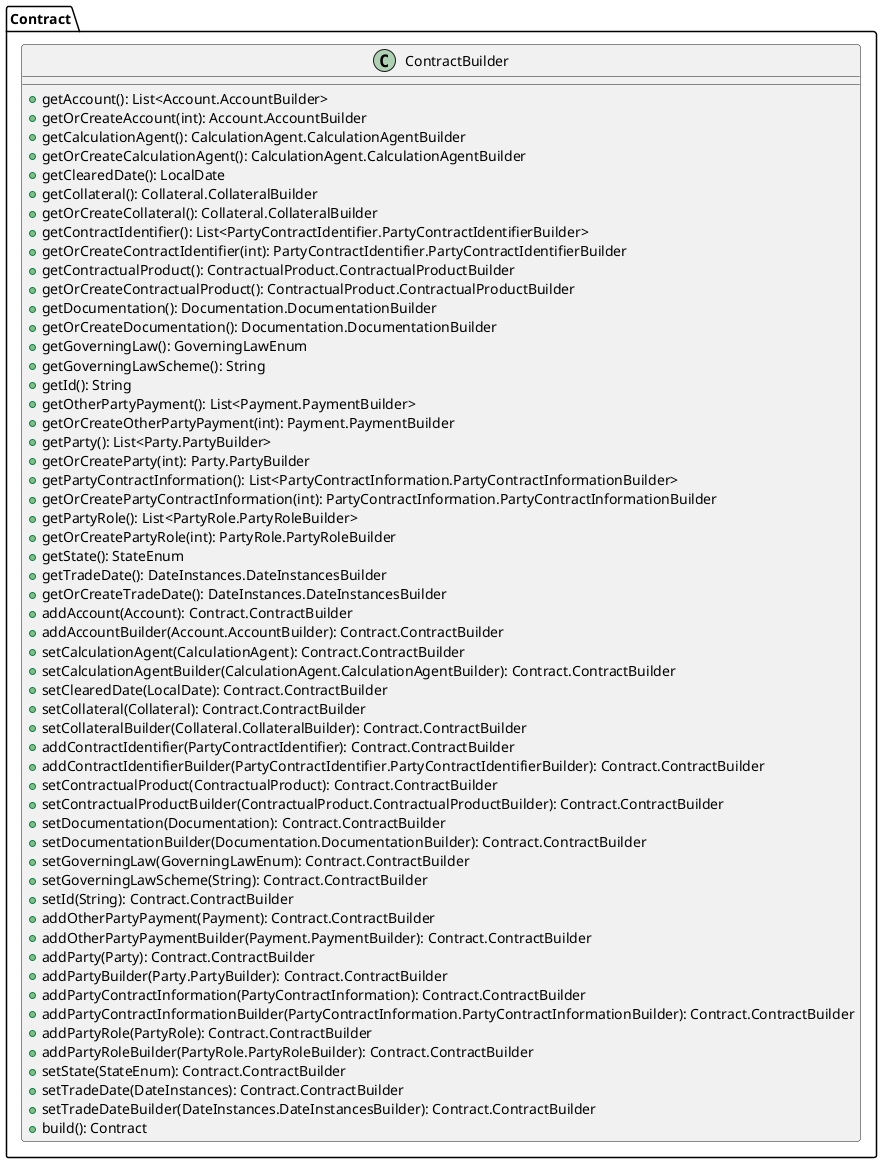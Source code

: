 @startuml

    class Contract.ContractBuilder [[Contract.ContractBuilder.html]] {
        +getAccount(): List<Account.AccountBuilder>
        +getOrCreateAccount(int): Account.AccountBuilder
        +getCalculationAgent(): CalculationAgent.CalculationAgentBuilder
        +getOrCreateCalculationAgent(): CalculationAgent.CalculationAgentBuilder
        +getClearedDate(): LocalDate
        +getCollateral(): Collateral.CollateralBuilder
        +getOrCreateCollateral(): Collateral.CollateralBuilder
        +getContractIdentifier(): List<PartyContractIdentifier.PartyContractIdentifierBuilder>
        +getOrCreateContractIdentifier(int): PartyContractIdentifier.PartyContractIdentifierBuilder
        +getContractualProduct(): ContractualProduct.ContractualProductBuilder
        +getOrCreateContractualProduct(): ContractualProduct.ContractualProductBuilder
        +getDocumentation(): Documentation.DocumentationBuilder
        +getOrCreateDocumentation(): Documentation.DocumentationBuilder
        +getGoverningLaw(): GoverningLawEnum
        +getGoverningLawScheme(): String
        +getId(): String
        +getOtherPartyPayment(): List<Payment.PaymentBuilder>
        +getOrCreateOtherPartyPayment(int): Payment.PaymentBuilder
        +getParty(): List<Party.PartyBuilder>
        +getOrCreateParty(int): Party.PartyBuilder
        +getPartyContractInformation(): List<PartyContractInformation.PartyContractInformationBuilder>
        +getOrCreatePartyContractInformation(int): PartyContractInformation.PartyContractInformationBuilder
        +getPartyRole(): List<PartyRole.PartyRoleBuilder>
        +getOrCreatePartyRole(int): PartyRole.PartyRoleBuilder
        +getState(): StateEnum
        +getTradeDate(): DateInstances.DateInstancesBuilder
        +getOrCreateTradeDate(): DateInstances.DateInstancesBuilder
        +addAccount(Account): Contract.ContractBuilder
        +addAccountBuilder(Account.AccountBuilder): Contract.ContractBuilder
        +setCalculationAgent(CalculationAgent): Contract.ContractBuilder
        +setCalculationAgentBuilder(CalculationAgent.CalculationAgentBuilder): Contract.ContractBuilder
        +setClearedDate(LocalDate): Contract.ContractBuilder
        +setCollateral(Collateral): Contract.ContractBuilder
        +setCollateralBuilder(Collateral.CollateralBuilder): Contract.ContractBuilder
        +addContractIdentifier(PartyContractIdentifier): Contract.ContractBuilder
        +addContractIdentifierBuilder(PartyContractIdentifier.PartyContractIdentifierBuilder): Contract.ContractBuilder
        +setContractualProduct(ContractualProduct): Contract.ContractBuilder
        +setContractualProductBuilder(ContractualProduct.ContractualProductBuilder): Contract.ContractBuilder
        +setDocumentation(Documentation): Contract.ContractBuilder
        +setDocumentationBuilder(Documentation.DocumentationBuilder): Contract.ContractBuilder
        +setGoverningLaw(GoverningLawEnum): Contract.ContractBuilder
        +setGoverningLawScheme(String): Contract.ContractBuilder
        +setId(String): Contract.ContractBuilder
        +addOtherPartyPayment(Payment): Contract.ContractBuilder
        +addOtherPartyPaymentBuilder(Payment.PaymentBuilder): Contract.ContractBuilder
        +addParty(Party): Contract.ContractBuilder
        +addPartyBuilder(Party.PartyBuilder): Contract.ContractBuilder
        +addPartyContractInformation(PartyContractInformation): Contract.ContractBuilder
        +addPartyContractInformationBuilder(PartyContractInformation.PartyContractInformationBuilder): Contract.ContractBuilder
        +addPartyRole(PartyRole): Contract.ContractBuilder
        +addPartyRoleBuilder(PartyRole.PartyRoleBuilder): Contract.ContractBuilder
        +setState(StateEnum): Contract.ContractBuilder
        +setTradeDate(DateInstances): Contract.ContractBuilder
        +setTradeDateBuilder(DateInstances.DateInstancesBuilder): Contract.ContractBuilder
        +build(): Contract
    }

@enduml
